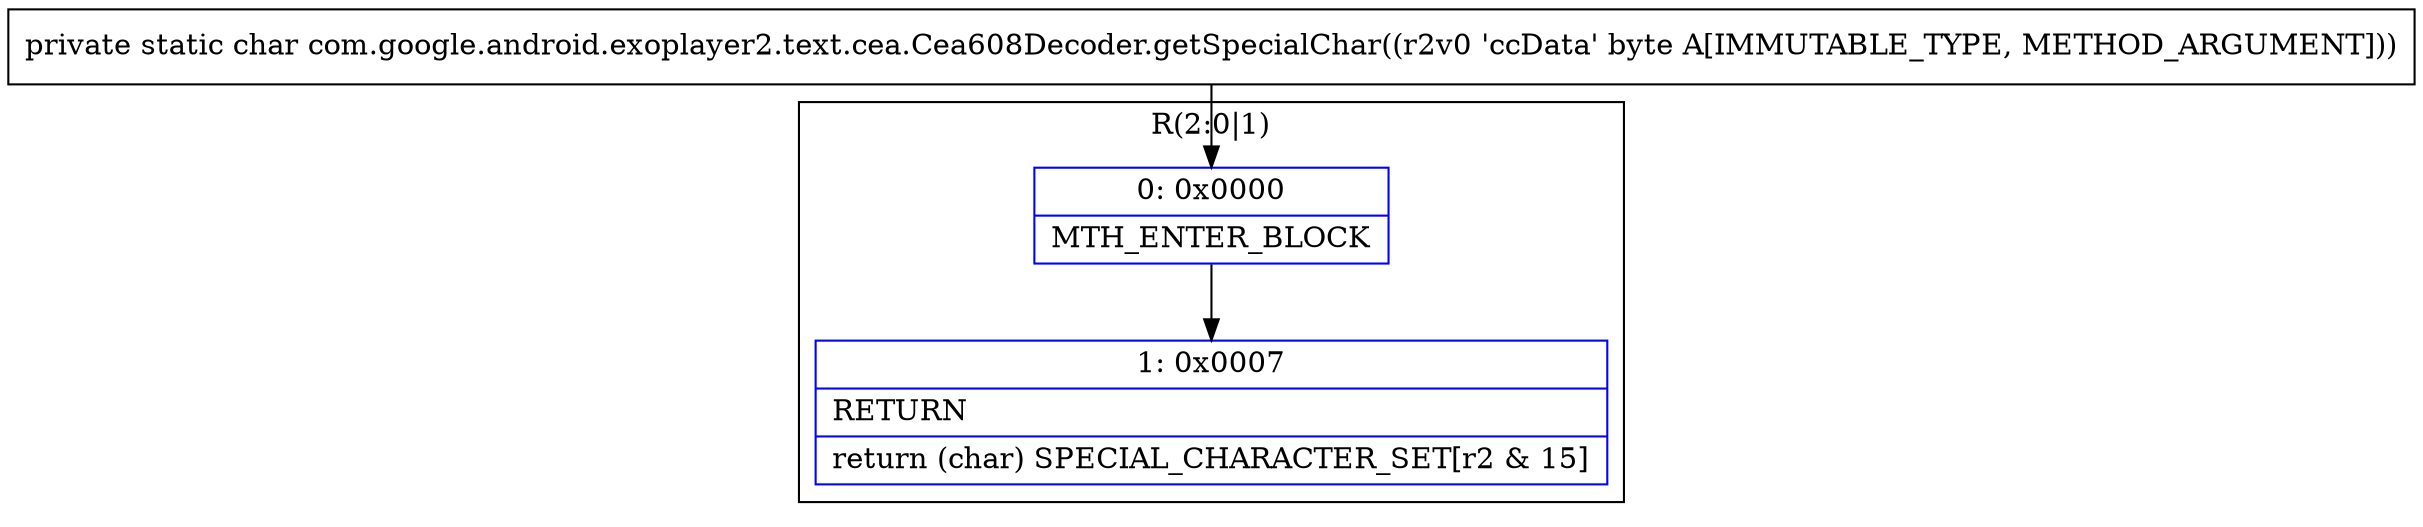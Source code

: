 digraph "CFG forcom.google.android.exoplayer2.text.cea.Cea608Decoder.getSpecialChar(B)C" {
subgraph cluster_Region_1163948028 {
label = "R(2:0|1)";
node [shape=record,color=blue];
Node_0 [shape=record,label="{0\:\ 0x0000|MTH_ENTER_BLOCK\l}"];
Node_1 [shape=record,label="{1\:\ 0x0007|RETURN\l|return (char) SPECIAL_CHARACTER_SET[r2 & 15]\l}"];
}
MethodNode[shape=record,label="{private static char com.google.android.exoplayer2.text.cea.Cea608Decoder.getSpecialChar((r2v0 'ccData' byte A[IMMUTABLE_TYPE, METHOD_ARGUMENT])) }"];
MethodNode -> Node_0;
Node_0 -> Node_1;
}

